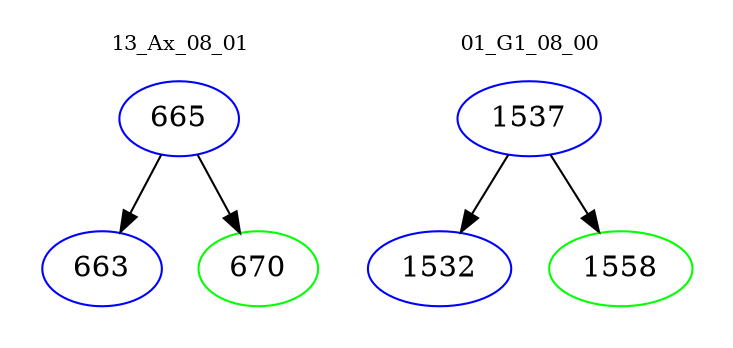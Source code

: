 digraph{
subgraph cluster_0 {
color = white
label = "13_Ax_08_01";
fontsize=10;
T0_665 [label="665", color="blue"]
T0_665 -> T0_663 [color="black"]
T0_663 [label="663", color="blue"]
T0_665 -> T0_670 [color="black"]
T0_670 [label="670", color="green"]
}
subgraph cluster_1 {
color = white
label = "01_G1_08_00";
fontsize=10;
T1_1537 [label="1537", color="blue"]
T1_1537 -> T1_1532 [color="black"]
T1_1532 [label="1532", color="blue"]
T1_1537 -> T1_1558 [color="black"]
T1_1558 [label="1558", color="green"]
}
}
